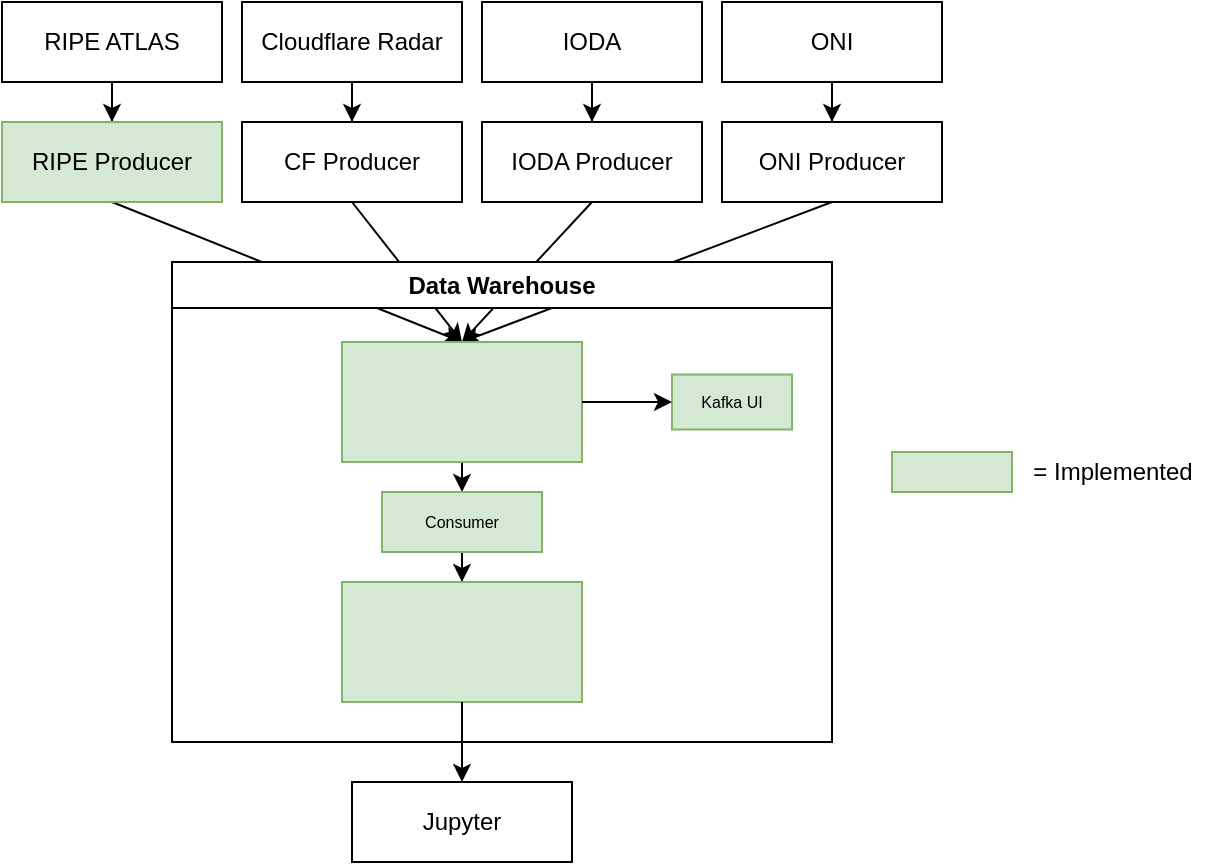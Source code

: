 <mxfile version="24.3.1" type="device">
  <diagram name="Seite-1" id="lokguVCUrS1jEvH7IM0N">
    <mxGraphModel dx="733" dy="465" grid="1" gridSize="10" guides="1" tooltips="1" connect="1" arrows="1" fold="1" page="1" pageScale="1" pageWidth="827" pageHeight="1169" math="0" shadow="0">
      <root>
        <mxCell id="0" />
        <mxCell id="1" parent="0" />
        <mxCell id="VC1JzTCELzQaM9AkWMWD-9" value="" style="edgeStyle=orthogonalEdgeStyle;rounded=0;orthogonalLoop=1;jettySize=auto;html=1;" parent="1" source="VC1JzTCELzQaM9AkWMWD-1" target="VC1JzTCELzQaM9AkWMWD-5" edge="1">
          <mxGeometry relative="1" as="geometry" />
        </mxCell>
        <mxCell id="VC1JzTCELzQaM9AkWMWD-1" value="RIPE ATLAS" style="rounded=0;whiteSpace=wrap;html=1;" parent="1" vertex="1">
          <mxGeometry x="25" y="140" width="110" height="40" as="geometry" />
        </mxCell>
        <mxCell id="VC1JzTCELzQaM9AkWMWD-10" value="" style="edgeStyle=orthogonalEdgeStyle;rounded=0;orthogonalLoop=1;jettySize=auto;html=1;" parent="1" source="VC1JzTCELzQaM9AkWMWD-2" target="VC1JzTCELzQaM9AkWMWD-6" edge="1">
          <mxGeometry relative="1" as="geometry" />
        </mxCell>
        <mxCell id="VC1JzTCELzQaM9AkWMWD-2" value="Cloudflare Radar" style="rounded=0;whiteSpace=wrap;html=1;" parent="1" vertex="1">
          <mxGeometry x="145" y="140" width="110" height="40" as="geometry" />
        </mxCell>
        <mxCell id="VC1JzTCELzQaM9AkWMWD-11" value="" style="edgeStyle=orthogonalEdgeStyle;rounded=0;orthogonalLoop=1;jettySize=auto;html=1;" parent="1" source="VC1JzTCELzQaM9AkWMWD-3" target="VC1JzTCELzQaM9AkWMWD-7" edge="1">
          <mxGeometry relative="1" as="geometry" />
        </mxCell>
        <mxCell id="VC1JzTCELzQaM9AkWMWD-3" value="IODA" style="rounded=0;whiteSpace=wrap;html=1;" parent="1" vertex="1">
          <mxGeometry x="265" y="140" width="110" height="40" as="geometry" />
        </mxCell>
        <mxCell id="VC1JzTCELzQaM9AkWMWD-12" value="" style="edgeStyle=orthogonalEdgeStyle;rounded=0;orthogonalLoop=1;jettySize=auto;html=1;" parent="1" source="VC1JzTCELzQaM9AkWMWD-4" target="VC1JzTCELzQaM9AkWMWD-8" edge="1">
          <mxGeometry relative="1" as="geometry" />
        </mxCell>
        <mxCell id="VC1JzTCELzQaM9AkWMWD-4" value="ONI" style="rounded=0;whiteSpace=wrap;html=1;" parent="1" vertex="1">
          <mxGeometry x="385" y="140" width="110" height="40" as="geometry" />
        </mxCell>
        <mxCell id="VC1JzTCELzQaM9AkWMWD-43" style="rounded=0;orthogonalLoop=1;jettySize=auto;html=1;exitX=0.5;exitY=1;exitDx=0;exitDy=0;entryX=0.5;entryY=0;entryDx=0;entryDy=0;" parent="1" source="VC1JzTCELzQaM9AkWMWD-5" target="VC1JzTCELzQaM9AkWMWD-42" edge="1">
          <mxGeometry relative="1" as="geometry" />
        </mxCell>
        <mxCell id="VC1JzTCELzQaM9AkWMWD-5" value="RIPE Producer" style="rounded=0;whiteSpace=wrap;html=1;fillColor=#d5e8d4;strokeColor=#82b366;" parent="1" vertex="1">
          <mxGeometry x="25" y="200" width="110" height="40" as="geometry" />
        </mxCell>
        <mxCell id="VC1JzTCELzQaM9AkWMWD-44" style="rounded=0;orthogonalLoop=1;jettySize=auto;html=1;exitX=0.5;exitY=1;exitDx=0;exitDy=0;entryX=0.5;entryY=0;entryDx=0;entryDy=0;" parent="1" source="VC1JzTCELzQaM9AkWMWD-6" target="VC1JzTCELzQaM9AkWMWD-42" edge="1">
          <mxGeometry relative="1" as="geometry" />
        </mxCell>
        <mxCell id="VC1JzTCELzQaM9AkWMWD-6" value="CF Producer" style="rounded=0;whiteSpace=wrap;html=1;" parent="1" vertex="1">
          <mxGeometry x="145" y="200" width="110" height="40" as="geometry" />
        </mxCell>
        <mxCell id="VC1JzTCELzQaM9AkWMWD-45" style="rounded=0;orthogonalLoop=1;jettySize=auto;html=1;exitX=0.5;exitY=1;exitDx=0;exitDy=0;entryX=0.5;entryY=0;entryDx=0;entryDy=0;" parent="1" source="VC1JzTCELzQaM9AkWMWD-7" target="VC1JzTCELzQaM9AkWMWD-42" edge="1">
          <mxGeometry relative="1" as="geometry" />
        </mxCell>
        <mxCell id="VC1JzTCELzQaM9AkWMWD-7" value="IODA Producer" style="rounded=0;whiteSpace=wrap;html=1;" parent="1" vertex="1">
          <mxGeometry x="265" y="200" width="110" height="40" as="geometry" />
        </mxCell>
        <mxCell id="VC1JzTCELzQaM9AkWMWD-46" style="rounded=0;orthogonalLoop=1;jettySize=auto;html=1;exitX=0.5;exitY=1;exitDx=0;exitDy=0;entryX=0.5;entryY=0;entryDx=0;entryDy=0;" parent="1" source="VC1JzTCELzQaM9AkWMWD-8" target="VC1JzTCELzQaM9AkWMWD-42" edge="1">
          <mxGeometry relative="1" as="geometry" />
        </mxCell>
        <mxCell id="VC1JzTCELzQaM9AkWMWD-8" value="ONI Producer" style="rounded=0;whiteSpace=wrap;html=1;" parent="1" vertex="1">
          <mxGeometry x="385" y="200" width="110" height="40" as="geometry" />
        </mxCell>
        <mxCell id="VC1JzTCELzQaM9AkWMWD-27" value="Data Warehouse" style="swimlane;whiteSpace=wrap;html=1;align=center;" parent="1" vertex="1">
          <mxGeometry x="110" y="270" width="330" height="240" as="geometry">
            <mxRectangle x="110" y="260" width="130" height="30" as="alternateBounds" />
          </mxGeometry>
        </mxCell>
        <mxCell id="VC1JzTCELzQaM9AkWMWD-47" style="edgeStyle=orthogonalEdgeStyle;rounded=0;orthogonalLoop=1;jettySize=auto;html=1;exitX=0.5;exitY=1;exitDx=0;exitDy=0;entryX=0.5;entryY=0;entryDx=0;entryDy=0;" parent="VC1JzTCELzQaM9AkWMWD-27" source="VC1JzTCELzQaM9AkWMWD-42" target="VC1JzTCELzQaM9AkWMWD-25" edge="1">
          <mxGeometry relative="1" as="geometry" />
        </mxCell>
        <mxCell id="VC1JzTCELzQaM9AkWMWD-42" value="" style="rounded=0;whiteSpace=wrap;html=1;fillColor=#d5e8d4;strokeColor=#82b366;" parent="VC1JzTCELzQaM9AkWMWD-27" vertex="1">
          <mxGeometry x="85" y="40" width="120" height="60" as="geometry" />
        </mxCell>
        <mxCell id="eG4gmbk9Ws6wUG2sGd54-3" value="" style="edgeStyle=orthogonalEdgeStyle;rounded=0;orthogonalLoop=1;jettySize=auto;html=1;" edge="1" parent="VC1JzTCELzQaM9AkWMWD-27" source="VC1JzTCELzQaM9AkWMWD-25" target="eG4gmbk9Ws6wUG2sGd54-2">
          <mxGeometry relative="1" as="geometry" />
        </mxCell>
        <mxCell id="VC1JzTCELzQaM9AkWMWD-25" value="Consumer" style="rounded=0;whiteSpace=wrap;html=1;fontSize=8;fillColor=#d5e8d4;strokeColor=#82b366;" parent="VC1JzTCELzQaM9AkWMWD-27" vertex="1">
          <mxGeometry x="105" y="115" width="80" height="30" as="geometry" />
        </mxCell>
        <mxCell id="VC1JzTCELzQaM9AkWMWD-28" value="Kafka UI" style="rounded=0;whiteSpace=wrap;html=1;fontSize=8;fillColor=#d5e8d4;strokeColor=#82b366;" parent="VC1JzTCELzQaM9AkWMWD-27" vertex="1">
          <mxGeometry x="250" y="56.25" width="60" height="27.5" as="geometry" />
        </mxCell>
        <mxCell id="eG4gmbk9Ws6wUG2sGd54-1" style="edgeStyle=orthogonalEdgeStyle;rounded=0;orthogonalLoop=1;jettySize=auto;html=1;exitX=1;exitY=0.5;exitDx=0;exitDy=0;entryX=0;entryY=0.5;entryDx=0;entryDy=0;" edge="1" parent="VC1JzTCELzQaM9AkWMWD-27" source="VC1JzTCELzQaM9AkWMWD-42" target="VC1JzTCELzQaM9AkWMWD-28">
          <mxGeometry relative="1" as="geometry" />
        </mxCell>
        <mxCell id="eG4gmbk9Ws6wUG2sGd54-4" value="" style="shape=image;verticalLabelPosition=bottom;labelBackgroundColor=default;verticalAlign=top;aspect=fixed;imageAspect=0;image=https://www.ovhcloud.com/sites/default/files/styles/text_media_horizontal/public/2021-09/ECX-1909_Hero_Kafka_600x400%402x-1.png;fillColor=#d5e8d4;strokeColor=#82b366;" vertex="1" parent="VC1JzTCELzQaM9AkWMWD-27">
          <mxGeometry x="90" y="48.73" width="110" height="42.54" as="geometry" />
        </mxCell>
        <mxCell id="eG4gmbk9Ws6wUG2sGd54-9" value="" style="group;fillColor=#d5e8d4;strokeColor=#82b366;container=0;" vertex="1" connectable="0" parent="VC1JzTCELzQaM9AkWMWD-27">
          <mxGeometry x="85" y="160" width="120" height="60" as="geometry" />
        </mxCell>
        <mxCell id="eG4gmbk9Ws6wUG2sGd54-2" value="" style="rounded=0;whiteSpace=wrap;html=1;fillColor=#d5e8d4;strokeColor=#82b366;" vertex="1" parent="VC1JzTCELzQaM9AkWMWD-27">
          <mxGeometry x="85" y="160" width="120" height="60" as="geometry" />
        </mxCell>
        <mxCell id="eG4gmbk9Ws6wUG2sGd54-7" value="" style="shape=image;verticalLabelPosition=bottom;labelBackgroundColor=default;verticalAlign=top;aspect=fixed;imageAspect=0;image=https://duckdb.org/images/logo-dl/DuckDB_Logo-horizontal.svg;" vertex="1" parent="VC1JzTCELzQaM9AkWMWD-27">
          <mxGeometry x="96" y="175.27" width="104" height="29.46" as="geometry" />
        </mxCell>
        <mxCell id="VC1JzTCELzQaM9AkWMWD-29" value="Jupyter" style="rounded=0;whiteSpace=wrap;html=1;" parent="1" vertex="1">
          <mxGeometry x="200" y="530" width="110" height="40" as="geometry" />
        </mxCell>
        <mxCell id="eG4gmbk9Ws6wUG2sGd54-8" style="edgeStyle=orthogonalEdgeStyle;rounded=0;orthogonalLoop=1;jettySize=auto;html=1;exitX=0.5;exitY=1;exitDx=0;exitDy=0;entryX=0.5;entryY=0;entryDx=0;entryDy=0;" edge="1" parent="1" source="eG4gmbk9Ws6wUG2sGd54-2" target="VC1JzTCELzQaM9AkWMWD-29">
          <mxGeometry relative="1" as="geometry" />
        </mxCell>
        <mxCell id="eG4gmbk9Ws6wUG2sGd54-10" value="" style="rounded=0;whiteSpace=wrap;html=1;fillColor=#d5e8d4;strokeColor=#82b366;" vertex="1" parent="1">
          <mxGeometry x="470" y="365" width="60" height="20" as="geometry" />
        </mxCell>
        <mxCell id="eG4gmbk9Ws6wUG2sGd54-11" value="= Implemented" style="text;html=1;align=center;verticalAlign=middle;resizable=0;points=[];autosize=1;strokeColor=none;fillColor=none;" vertex="1" parent="1">
          <mxGeometry x="530" y="360" width="100" height="30" as="geometry" />
        </mxCell>
      </root>
    </mxGraphModel>
  </diagram>
</mxfile>
